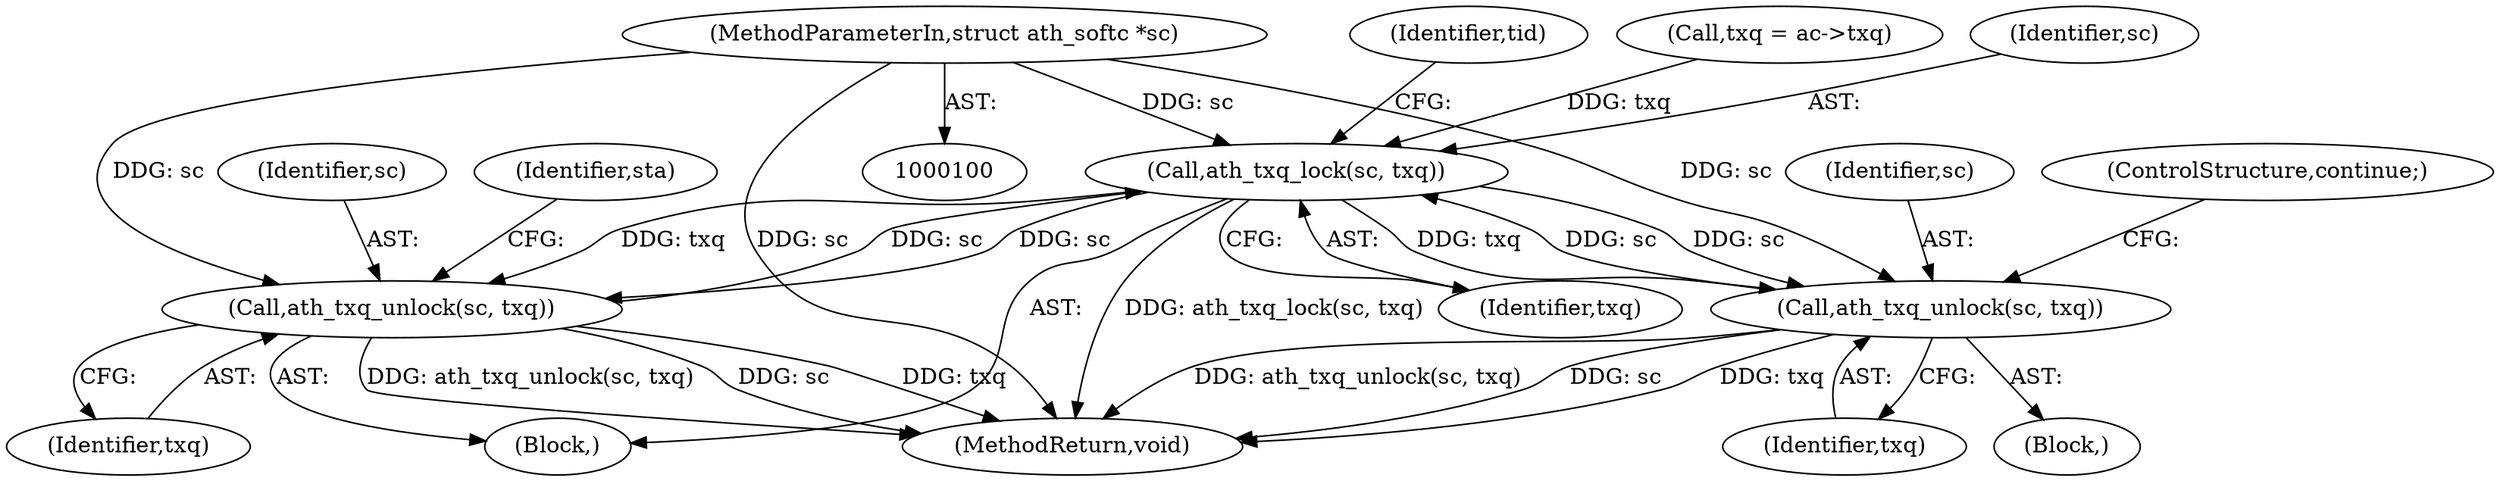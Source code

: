 digraph "0_linux_21f8aaee0c62708654988ce092838aa7df4d25d8@pointer" {
"1000102" [label="(MethodParameterIn,struct ath_softc *sc)"];
"1000142" [label="(Call,ath_txq_lock(sc, txq))"];
"1000151" [label="(Call,ath_txq_unlock(sc, txq))"];
"1000184" [label="(Call,ath_txq_unlock(sc, txq))"];
"1000185" [label="(Identifier,sc)"];
"1000153" [label="(Identifier,txq)"];
"1000151" [label="(Call,ath_txq_unlock(sc, txq))"];
"1000131" [label="(Block,)"];
"1000148" [label="(Identifier,tid)"];
"1000150" [label="(Block,)"];
"1000152" [label="(Identifier,sc)"];
"1000137" [label="(Call,txq = ac->txq)"];
"1000186" [label="(Identifier,txq)"];
"1000102" [label="(MethodParameterIn,struct ath_softc *sc)"];
"1000191" [label="(MethodReturn,void)"];
"1000184" [label="(Call,ath_txq_unlock(sc, txq))"];
"1000144" [label="(Identifier,txq)"];
"1000143" [label="(Identifier,sc)"];
"1000188" [label="(Identifier,sta)"];
"1000142" [label="(Call,ath_txq_lock(sc, txq))"];
"1000154" [label="(ControlStructure,continue;)"];
"1000102" -> "1000100"  [label="AST: "];
"1000102" -> "1000191"  [label="DDG: sc"];
"1000102" -> "1000142"  [label="DDG: sc"];
"1000102" -> "1000151"  [label="DDG: sc"];
"1000102" -> "1000184"  [label="DDG: sc"];
"1000142" -> "1000131"  [label="AST: "];
"1000142" -> "1000144"  [label="CFG: "];
"1000143" -> "1000142"  [label="AST: "];
"1000144" -> "1000142"  [label="AST: "];
"1000148" -> "1000142"  [label="CFG: "];
"1000142" -> "1000191"  [label="DDG: ath_txq_lock(sc, txq)"];
"1000184" -> "1000142"  [label="DDG: sc"];
"1000151" -> "1000142"  [label="DDG: sc"];
"1000137" -> "1000142"  [label="DDG: txq"];
"1000142" -> "1000151"  [label="DDG: sc"];
"1000142" -> "1000151"  [label="DDG: txq"];
"1000142" -> "1000184"  [label="DDG: sc"];
"1000142" -> "1000184"  [label="DDG: txq"];
"1000151" -> "1000150"  [label="AST: "];
"1000151" -> "1000153"  [label="CFG: "];
"1000152" -> "1000151"  [label="AST: "];
"1000153" -> "1000151"  [label="AST: "];
"1000154" -> "1000151"  [label="CFG: "];
"1000151" -> "1000191"  [label="DDG: ath_txq_unlock(sc, txq)"];
"1000151" -> "1000191"  [label="DDG: sc"];
"1000151" -> "1000191"  [label="DDG: txq"];
"1000184" -> "1000131"  [label="AST: "];
"1000184" -> "1000186"  [label="CFG: "];
"1000185" -> "1000184"  [label="AST: "];
"1000186" -> "1000184"  [label="AST: "];
"1000188" -> "1000184"  [label="CFG: "];
"1000184" -> "1000191"  [label="DDG: sc"];
"1000184" -> "1000191"  [label="DDG: txq"];
"1000184" -> "1000191"  [label="DDG: ath_txq_unlock(sc, txq)"];
}
